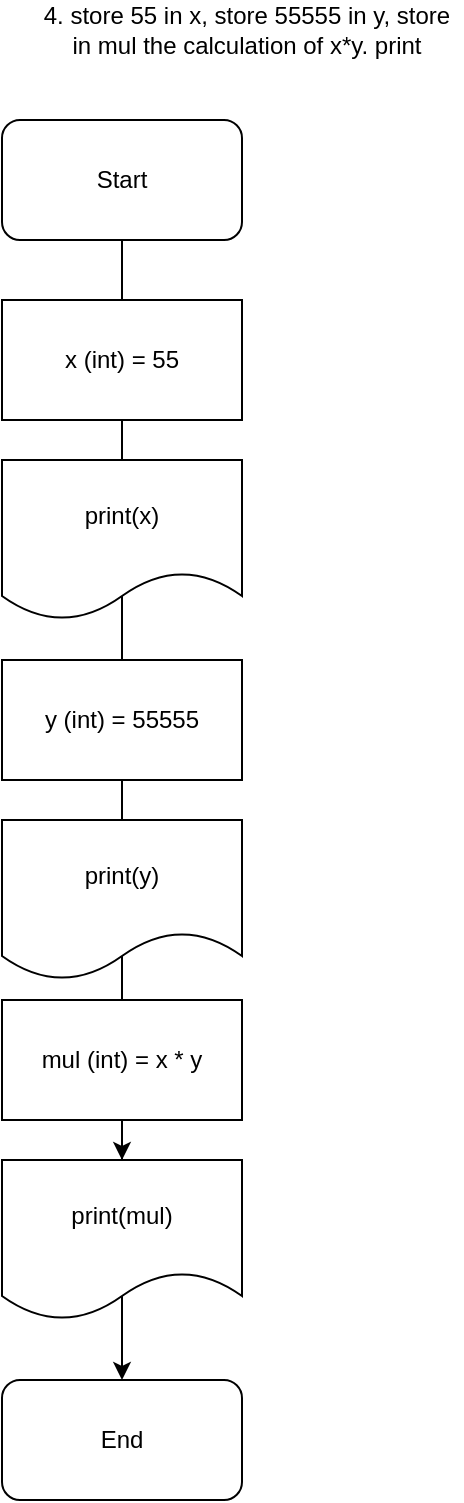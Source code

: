 <mxfile version="24.6.3" type="device">
  <diagram name="Page-1" id="zCJOOwEvWnlqeo-MKQPp">
    <mxGraphModel dx="1674" dy="772" grid="1" gridSize="10" guides="1" tooltips="1" connect="1" arrows="1" fold="1" page="1" pageScale="1" pageWidth="850" pageHeight="1100" math="0" shadow="0">
      <root>
        <mxCell id="0" />
        <mxCell id="1" parent="0" />
        <mxCell id="24lvV09j2VHUAjs1KWGv-15" style="edgeStyle=orthogonalEdgeStyle;rounded=0;orthogonalLoop=1;jettySize=auto;html=1;entryX=0.5;entryY=0;entryDx=0;entryDy=0;" edge="1" parent="1" source="24lvV09j2VHUAjs1KWGv-1" target="24lvV09j2VHUAjs1KWGv-2">
          <mxGeometry relative="1" as="geometry" />
        </mxCell>
        <mxCell id="24lvV09j2VHUAjs1KWGv-1" value="Start" style="rounded=1;whiteSpace=wrap;html=1;" vertex="1" parent="1">
          <mxGeometry x="40" y="90" width="120" height="60" as="geometry" />
        </mxCell>
        <mxCell id="24lvV09j2VHUAjs1KWGv-2" value="End" style="rounded=1;whiteSpace=wrap;html=1;" vertex="1" parent="1">
          <mxGeometry x="40" y="720" width="120" height="60" as="geometry" />
        </mxCell>
        <mxCell id="24lvV09j2VHUAjs1KWGv-7" value="4. store 55 in x, store 55555 in y, store in mul the calculation of x*y. print" style="text;html=1;align=center;verticalAlign=middle;whiteSpace=wrap;rounded=0;" vertex="1" parent="1">
          <mxGeometry x="55" y="30" width="215" height="30" as="geometry" />
        </mxCell>
        <mxCell id="24lvV09j2VHUAjs1KWGv-16" value="x (int) = 55" style="rounded=0;whiteSpace=wrap;html=1;" vertex="1" parent="1">
          <mxGeometry x="40" y="180" width="120" height="60" as="geometry" />
        </mxCell>
        <mxCell id="24lvV09j2VHUAjs1KWGv-17" value="print(x)" style="shape=document;whiteSpace=wrap;html=1;boundedLbl=1;" vertex="1" parent="1">
          <mxGeometry x="40" y="260" width="120" height="80" as="geometry" />
        </mxCell>
        <mxCell id="24lvV09j2VHUAjs1KWGv-18" value="y (int) = 55555" style="rounded=0;whiteSpace=wrap;html=1;" vertex="1" parent="1">
          <mxGeometry x="40" y="360" width="120" height="60" as="geometry" />
        </mxCell>
        <mxCell id="24lvV09j2VHUAjs1KWGv-19" value="print(y)" style="shape=document;whiteSpace=wrap;html=1;boundedLbl=1;" vertex="1" parent="1">
          <mxGeometry x="40" y="440" width="120" height="80" as="geometry" />
        </mxCell>
        <mxCell id="24lvV09j2VHUAjs1KWGv-22" value="" style="edgeStyle=orthogonalEdgeStyle;rounded=0;orthogonalLoop=1;jettySize=auto;html=1;" edge="1" parent="1" source="24lvV09j2VHUAjs1KWGv-20" target="24lvV09j2VHUAjs1KWGv-21">
          <mxGeometry relative="1" as="geometry" />
        </mxCell>
        <mxCell id="24lvV09j2VHUAjs1KWGv-20" value="mul (int) = x * y" style="rounded=0;whiteSpace=wrap;html=1;" vertex="1" parent="1">
          <mxGeometry x="40" y="530" width="120" height="60" as="geometry" />
        </mxCell>
        <mxCell id="24lvV09j2VHUAjs1KWGv-21" value="print(mul)" style="shape=document;whiteSpace=wrap;html=1;boundedLbl=1;" vertex="1" parent="1">
          <mxGeometry x="40" y="610" width="120" height="80" as="geometry" />
        </mxCell>
      </root>
    </mxGraphModel>
  </diagram>
</mxfile>
